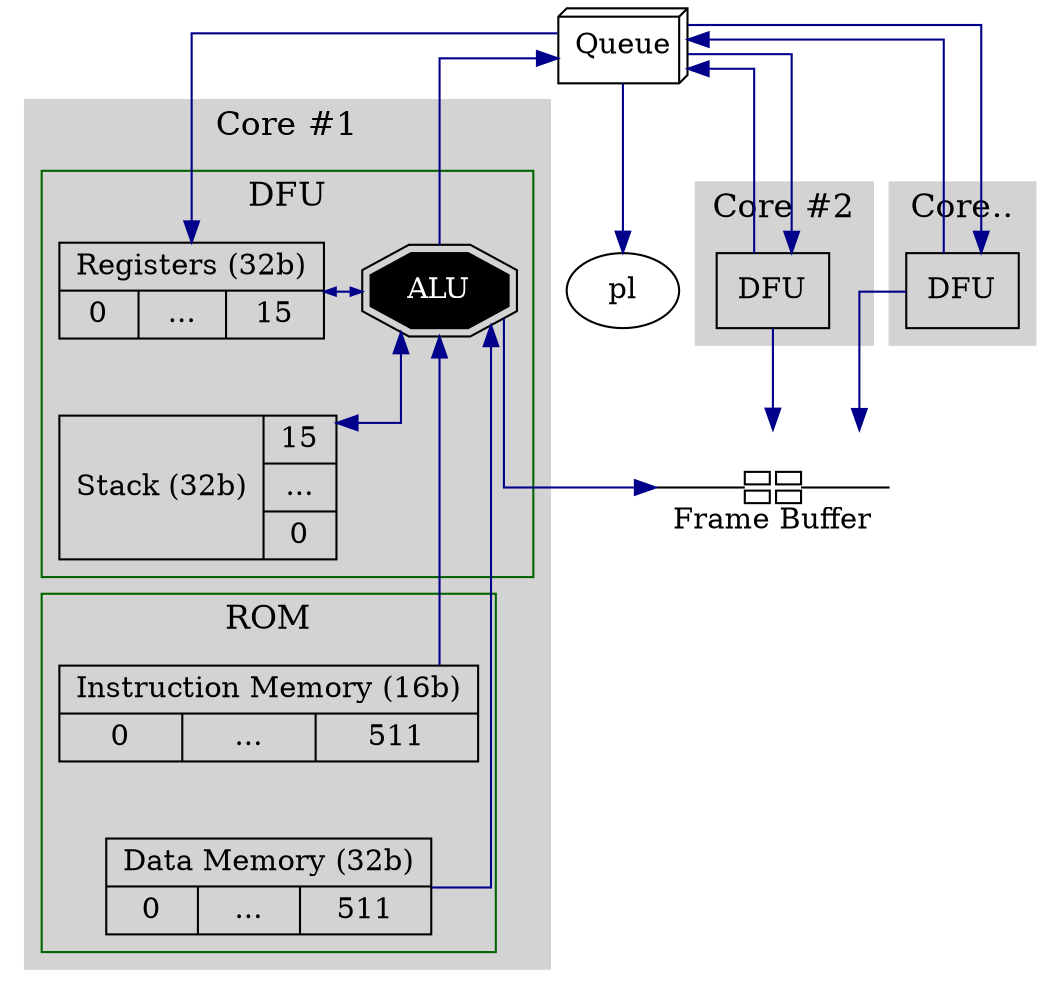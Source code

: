 digraph GPU
{
//graph [fontsize=3]
fontsize=20;
labelloc=top;
//label="Sphere Tracing GPU Layout";
edge [color=darkblue]
//newrank=true
//rankdir=LR
splines=Ortho
//compound=true
//clusterrank=local
{ 	rank=source; 
	queue [label="Queue",shape=box3d];
}

subgraph cluster_core1
{	fontsize=16;
	style=filled;
	color=lightgrey;
 	//node [width=0.8,fixedsize=true];
	subgraph cluster_core1_ROM
	{	label = "ROM"
		style=solid;
		color=darkgreen;
		//fillcolor=green;
		node [shape=record];
		data  [label="{Data Memory (32b)| {0|...|511}}"];
		instr [label="{Instruction Memory (16b)| {0|...|511}}"];
	}

 	node [shape=record];
	stack [group=g1,label="Stack (32b)| {15|...|0}"];
{ //rank=same;
	reg [group=g1,label="{Registers (32b)| {0|...|15}}"];
}

//ICU [shape=doubleoctagon,style=filled,color=black,fontcolor=white];

	subgraph cluster_DFU
	{ //rank=min;
		label = "DFU"
		style=solid;
		color=darkgreen;
			
		ALU [shape=doubleoctagon,style=filled,color=black,fontcolor=white];
		reg->stack [style=invis]
		stack->instr [style=invis]
	}


	instr->data [style=invis]
	reg->stack [style=invis]

	edge [dir=both,constraint=false]
	reg -> ALU [arrowsize=0.55]
	stack -> ALU //[constraint=false]
	edge [dir=single]
	instr -> ALU
	data -> ALU
	//edge [constraint=true]
	label = "Core #1";
}

queue->pl

subgraph cluster_core2
{	fontsize=16;
	style=filled;
	color=lightgrey;
	label = "Core #2";
	DFU2 [label="DFU",shape=box,style=solid,color=black];
}
subgraph cluster_core3
{	fontsize=16;
	style=filled;
	color=lightgrey;
	label = "Core..";
	DFU3 [label="DFU",shape=box,style=solid,color=black];
}

{	//rank=max;
	FrameBuf [label="\n\nFrame Buffer",shape=noverhang,height=0.1,labelfloat=true];
}

queue->reg
queue->DFU2
queue->DFU3

ALU->queue
DFU2->queue
DFU3->queue

ALU->FrameBuf
DFU2->FrameBuf
DFU3->FrameBuf
}









